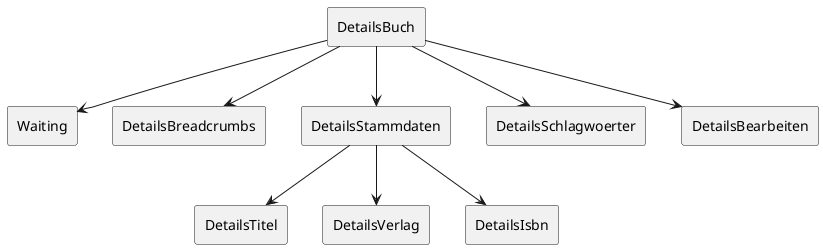 ' Copyright (C) 2022 - present Juergen Zimmermann, Hochschule Karlsruhe
'
' This program is free software: you can redistribute it and/or modify
' it under the terms of the GNU General Public License as published by
' the Free Software Foundation, either version 3 of the License, or
' (at your option) any later version.
'
' This program is distributed in the hope that it will be useful,
' but WITHOUT ANY WARRANTY; without even the implied warranty of
' MERCHANTABILITY or FITNESS FOR A PARTICULAR PURPOSE.  See the
' GNU General Public License for more details.
'
' You should have received a copy of the GNU General Public License
' along with this program.  If not, see <https://www.gnu.org/licenses/>.

' Preview durch <Alt>d

@startuml DetailsBuch

'top to bottom direction

rectangle DetailsBuch
rectangle Waiting
rectangle DetailsBreadcrumbs
rectangle DetailsStammdaten
rectangle DetailsSchlagwoerter
rectangle DetailsBearbeiten

DetailsBuch --> Waiting
DetailsBuch --> DetailsBreadcrumbs
DetailsBuch --> DetailsStammdaten
DetailsBuch --> DetailsSchlagwoerter
DetailsBuch --> DetailsBearbeiten

rectangle DetailsTitel
rectangle DetailsVerlag
rectangle DetailsIsbn

DetailsStammdaten --> DetailsTitel
DetailsStammdaten --> DetailsVerlag
DetailsStammdaten --> DetailsIsbn

@enduml
